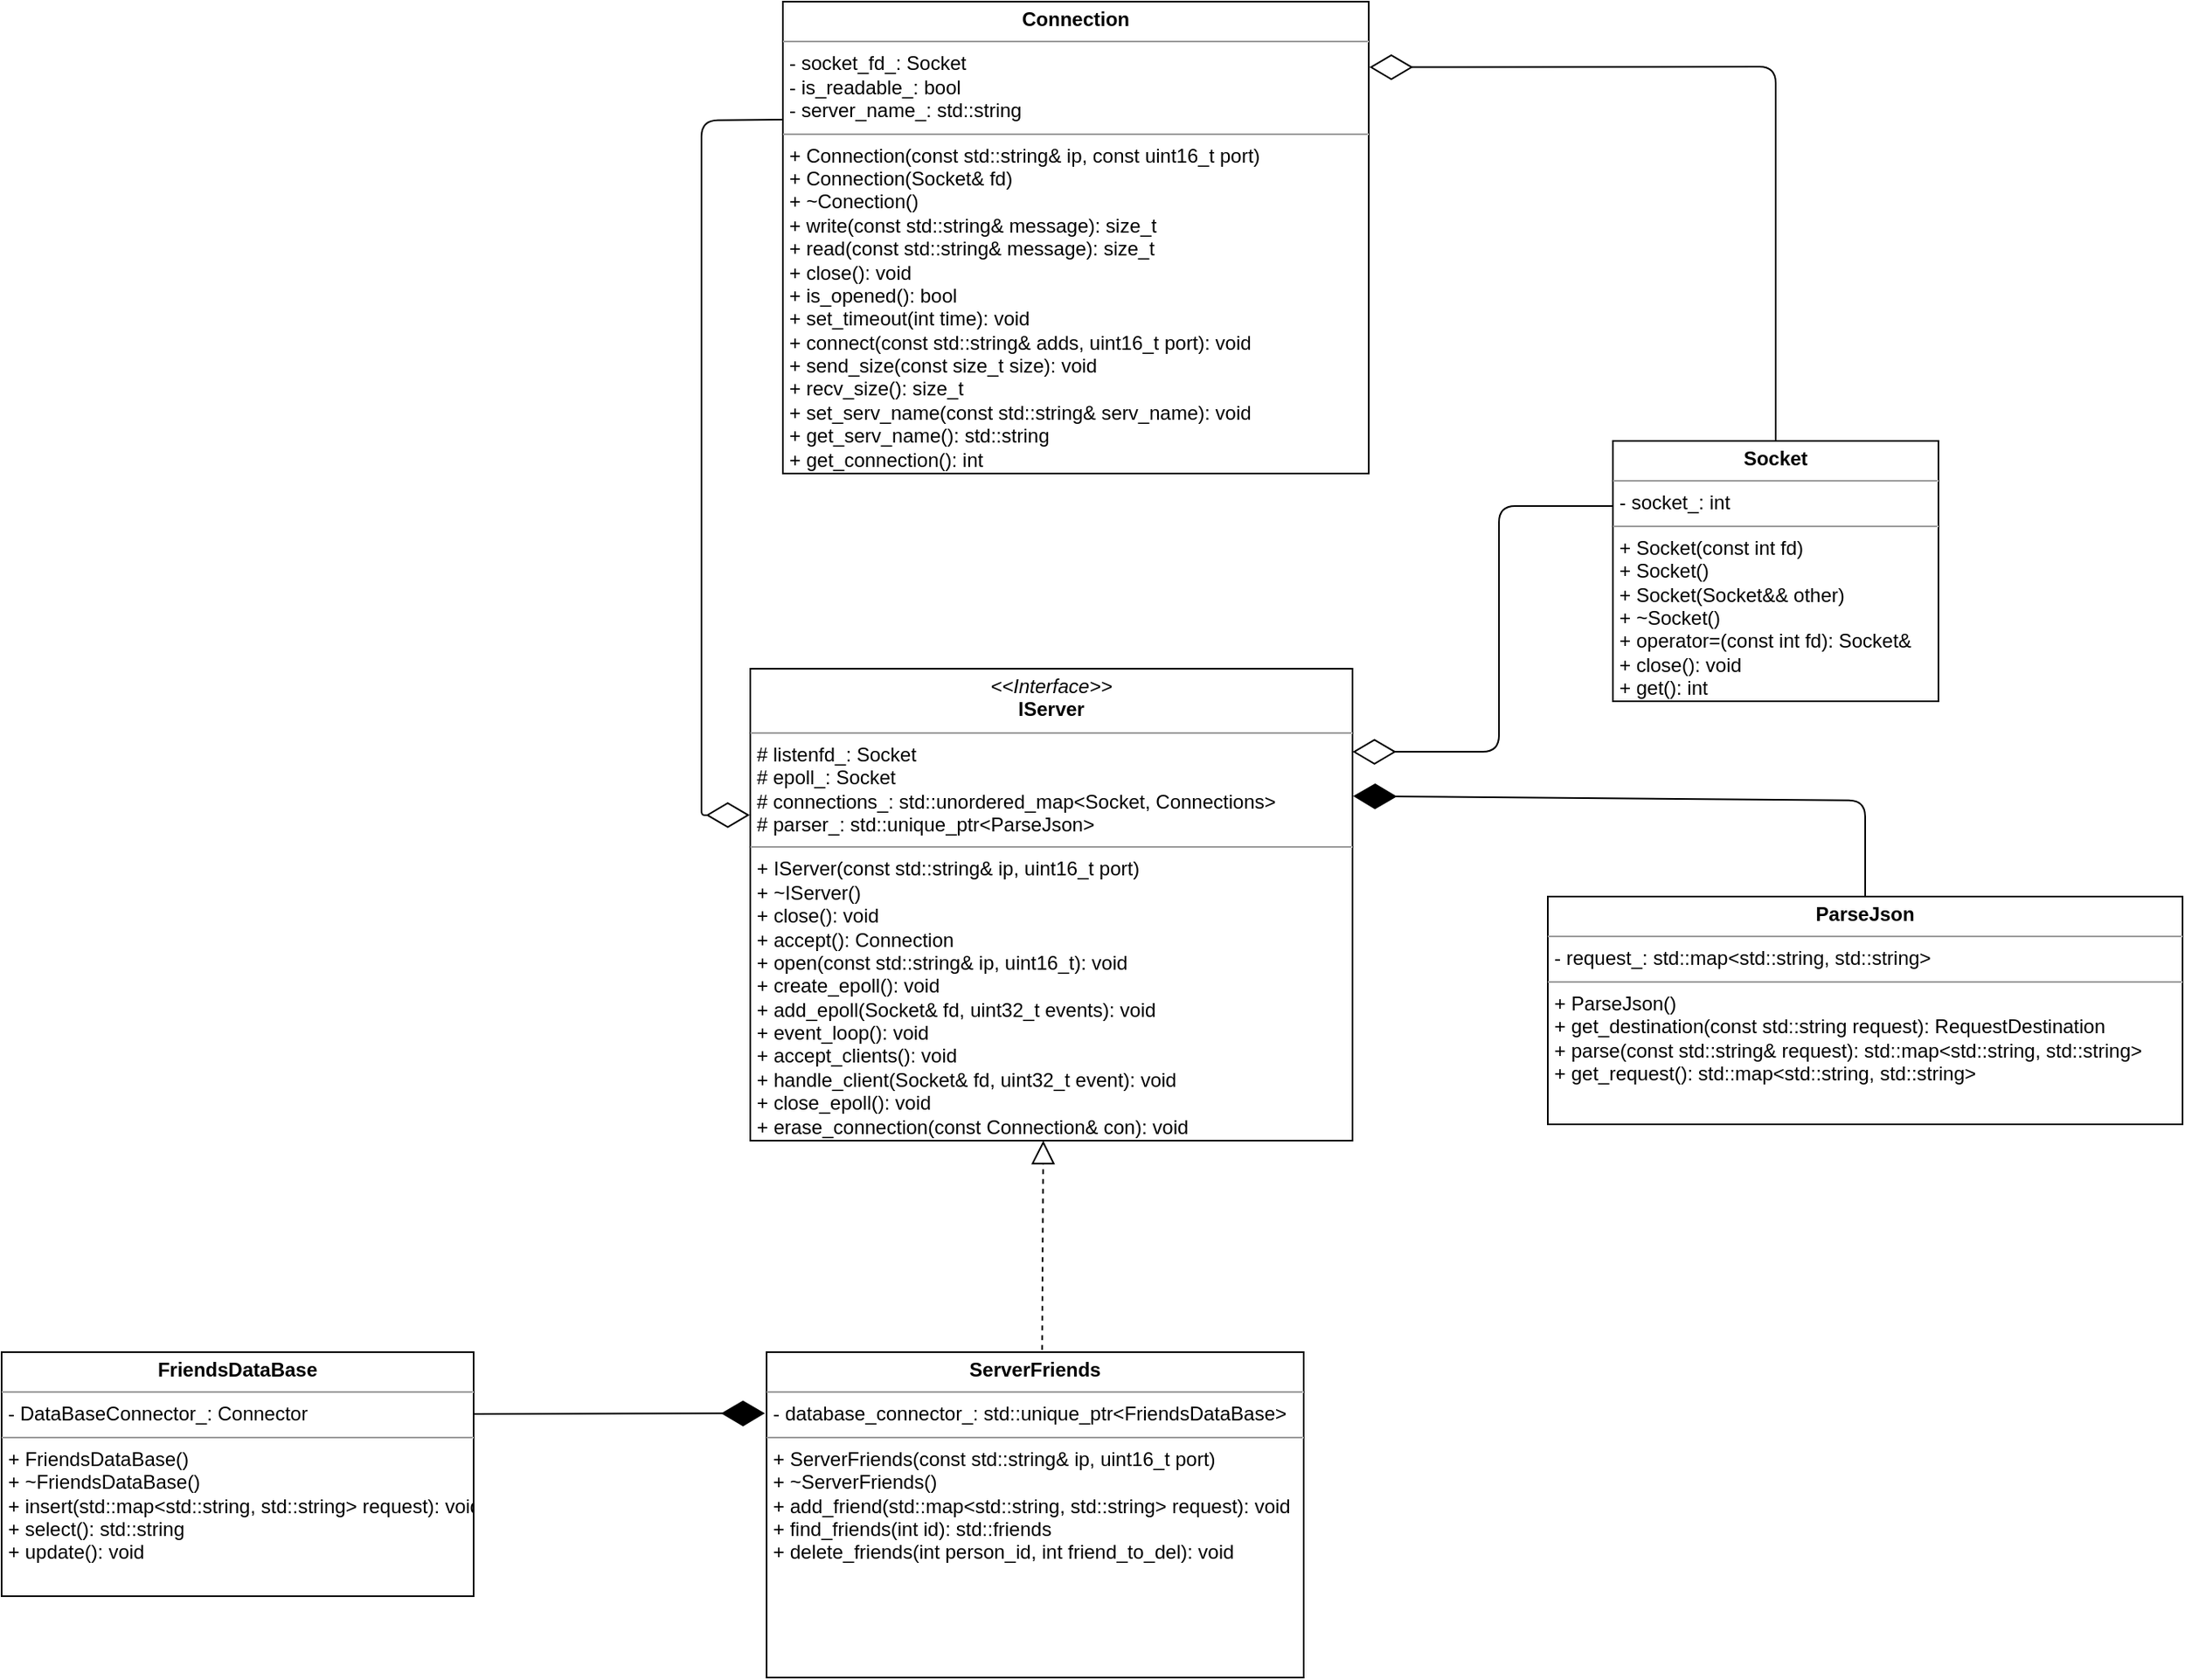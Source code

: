 <mxfile version="13.9.5" type="device"><diagram id="cDQZtcKPrrmp4o1XiR6e" name="Page-1"><mxGraphModel dx="2047" dy="2933" grid="1" gridSize="10" guides="1" tooltips="1" connect="1" arrows="1" fold="1" page="1" pageScale="1" pageWidth="827" pageHeight="1169" math="0" shadow="0"><root><mxCell id="0"/><mxCell id="1" parent="0"/><mxCell id="X7seYq4cWkLpjbWfbuN_-1" value="&lt;p style=&quot;margin: 0px ; margin-top: 4px ; text-align: center&quot;&gt;&lt;i&gt;&amp;lt;&amp;lt;Interface&amp;gt;&amp;gt;&lt;/i&gt;&lt;br&gt;&lt;b&gt;IServer&lt;/b&gt;&lt;/p&gt;&lt;hr size=&quot;1&quot;&gt;&lt;p style=&quot;margin: 0px ; margin-left: 4px&quot;&gt;# listenfd_: Socket&lt;br&gt;# epoll_: Socket&lt;/p&gt;&lt;p style=&quot;margin: 0px ; margin-left: 4px&quot;&gt;# connections_: std::unordered_map&amp;lt;Socket, Connections&amp;gt;&lt;/p&gt;&lt;p style=&quot;margin: 0px ; margin-left: 4px&quot;&gt;# parser_: std::unique_ptr&amp;lt;ParseJson&amp;gt;&lt;/p&gt;&lt;hr size=&quot;1&quot;&gt;&lt;p style=&quot;margin: 0px ; margin-left: 4px&quot;&gt;+ IServer(const std::string&amp;amp; ip, uint16_t port)&lt;/p&gt;&lt;p style=&quot;margin: 0px ; margin-left: 4px&quot;&gt;+ ~IServer()&lt;/p&gt;&lt;p style=&quot;margin: 0px ; margin-left: 4px&quot;&gt;+ close(): void&lt;br&gt;+ accept(): Connection&lt;/p&gt;&lt;p style=&quot;margin: 0px ; margin-left: 4px&quot;&gt;+ open(const std::string&amp;amp; ip, uint16_t): void&lt;/p&gt;&lt;p style=&quot;margin: 0px ; margin-left: 4px&quot;&gt;+ create_epoll(): void&lt;/p&gt;&lt;p style=&quot;margin: 0px ; margin-left: 4px&quot;&gt;+ add_epoll(Socket&amp;amp; fd, uint32_t events): void&lt;/p&gt;&lt;p style=&quot;margin: 0px ; margin-left: 4px&quot;&gt;+ event_loop(): void&lt;/p&gt;&lt;p style=&quot;margin: 0px ; margin-left: 4px&quot;&gt;+ accept_clients(): void&lt;/p&gt;&lt;p style=&quot;margin: 0px ; margin-left: 4px&quot;&gt;+ handle_client(Socket&amp;amp; fd, uint32_t event): void&lt;/p&gt;&lt;p style=&quot;margin: 0px ; margin-left: 4px&quot;&gt;+ close_epoll(): void&lt;/p&gt;&lt;p style=&quot;margin: 0px ; margin-left: 4px&quot;&gt;+ erase_connection(const Connection&amp;amp; con): void&lt;/p&gt;&lt;p style=&quot;margin: 0px ; margin-left: 4px&quot;&gt;+ modify_epoll(Socket&amp;amp; fd, uint32_t events): void&lt;/p&gt;" style="verticalAlign=top;align=left;overflow=fill;fontSize=12;fontFamily=Helvetica;html=1;" vertex="1" parent="1"><mxGeometry x="220" y="150" width="370" height="290" as="geometry"/></mxCell><mxCell id="X7seYq4cWkLpjbWfbuN_-6" value="&lt;p style=&quot;margin: 0px ; margin-top: 4px ; text-align: center&quot;&gt;&lt;b&gt;Socket&lt;/b&gt;&lt;/p&gt;&lt;hr size=&quot;1&quot;&gt;&lt;p style=&quot;margin: 0px ; margin-left: 4px&quot;&gt;- socket_: int&lt;/p&gt;&lt;hr size=&quot;1&quot;&gt;&lt;p style=&quot;margin: 0px ; margin-left: 4px&quot;&gt;+ Socket(const int fd)&lt;/p&gt;&lt;p style=&quot;margin: 0px ; margin-left: 4px&quot;&gt;+ Socket()&lt;/p&gt;&lt;p style=&quot;margin: 0px ; margin-left: 4px&quot;&gt;+ Socket(Socket&amp;amp;&amp;amp; other)&lt;/p&gt;&lt;p style=&quot;margin: 0px ; margin-left: 4px&quot;&gt;+ ~Socket()&lt;/p&gt;&lt;p style=&quot;margin: 0px ; margin-left: 4px&quot;&gt;+ operator=(const int fd): Socket&amp;amp;&lt;/p&gt;&lt;p style=&quot;margin: 0px ; margin-left: 4px&quot;&gt;+ close(): void&lt;/p&gt;&lt;p style=&quot;margin: 0px ; margin-left: 4px&quot;&gt;+ get(): int&lt;/p&gt;" style="verticalAlign=top;align=left;overflow=fill;fontSize=12;fontFamily=Helvetica;html=1;" vertex="1" parent="1"><mxGeometry x="750" y="10" width="200" height="160" as="geometry"/></mxCell><mxCell id="X7seYq4cWkLpjbWfbuN_-7" value="&lt;p style=&quot;margin: 0px ; margin-top: 4px ; text-align: center&quot;&gt;&lt;b&gt;ParseJson&lt;/b&gt;&lt;/p&gt;&lt;hr size=&quot;1&quot;&gt;&lt;p style=&quot;margin: 0px ; margin-left: 4px&quot;&gt;- request_: std::map&amp;lt;std::string, std::string&amp;gt;&lt;/p&gt;&lt;hr size=&quot;1&quot;&gt;&lt;p style=&quot;margin: 0px ; margin-left: 4px&quot;&gt;+ ParseJson()&lt;/p&gt;&lt;p style=&quot;margin: 0px ; margin-left: 4px&quot;&gt;+ get_destination(const std::string request): RequestDestination&lt;/p&gt;&lt;p style=&quot;margin: 0px ; margin-left: 4px&quot;&gt;+ parse(const std::string&amp;amp; request): std::map&amp;lt;std::string, std::string&amp;gt;&lt;/p&gt;&lt;p style=&quot;margin: 0px ; margin-left: 4px&quot;&gt;+ get_request(): std::map&amp;lt;std::string, std::string&amp;gt;&lt;/p&gt;" style="verticalAlign=top;align=left;overflow=fill;fontSize=12;fontFamily=Helvetica;html=1;" vertex="1" parent="1"><mxGeometry x="710" y="290" width="390" height="140" as="geometry"/></mxCell><mxCell id="X7seYq4cWkLpjbWfbuN_-9" value="" style="endArrow=diamondThin;endFill=0;endSize=24;html=1;entryX=1;entryY=0.176;entryDx=0;entryDy=0;entryPerimeter=0;exitX=0;exitY=0.25;exitDx=0;exitDy=0;" edge="1" parent="1" source="X7seYq4cWkLpjbWfbuN_-6" target="X7seYq4cWkLpjbWfbuN_-1"><mxGeometry width="160" relative="1" as="geometry"><mxPoint x="680" y="201" as="sourcePoint"/><mxPoint x="650" y="230" as="targetPoint"/><Array as="points"><mxPoint x="680" y="50"/><mxPoint x="680" y="201"/></Array></mxGeometry></mxCell><mxCell id="X7seYq4cWkLpjbWfbuN_-10" value="" style="endArrow=diamondThin;endFill=1;endSize=24;html=1;exitX=0.5;exitY=0;exitDx=0;exitDy=0;entryX=1.001;entryY=0.27;entryDx=0;entryDy=0;entryPerimeter=0;" edge="1" parent="1" source="X7seYq4cWkLpjbWfbuN_-7" target="X7seYq4cWkLpjbWfbuN_-1"><mxGeometry width="160" relative="1" as="geometry"><mxPoint x="770" y="220" as="sourcePoint"/><mxPoint x="593" y="231" as="targetPoint"/><Array as="points"><mxPoint x="905" y="231"/></Array></mxGeometry></mxCell><mxCell id="X7seYq4cWkLpjbWfbuN_-11" value="&lt;p style=&quot;margin: 0px ; margin-top: 4px ; text-align: center&quot;&gt;&lt;b&gt;Connection&lt;/b&gt;&lt;/p&gt;&lt;hr size=&quot;1&quot;&gt;&lt;p style=&quot;margin: 0px ; margin-left: 4px&quot;&gt;- socket_fd_: Socket&lt;/p&gt;&lt;p style=&quot;margin: 0px ; margin-left: 4px&quot;&gt;- is_readable_: bool&lt;/p&gt;&lt;p style=&quot;margin: 0px ; margin-left: 4px&quot;&gt;- server_name_: std::string&lt;/p&gt;&lt;hr size=&quot;1&quot;&gt;&lt;p style=&quot;margin: 0px ; margin-left: 4px&quot;&gt;+ Connection(const std::string&amp;amp; ip, const uint16_t port)&lt;/p&gt;&lt;p style=&quot;margin: 0px ; margin-left: 4px&quot;&gt;+ Connection(Socket&amp;amp; fd)&lt;/p&gt;&lt;p style=&quot;margin: 0px ; margin-left: 4px&quot;&gt;+ ~Conection()&lt;/p&gt;&lt;p style=&quot;margin: 0px ; margin-left: 4px&quot;&gt;+ write(const std::string&amp;amp; message): size_t&lt;/p&gt;&lt;p style=&quot;margin: 0px ; margin-left: 4px&quot;&gt;+ read(const std::string&amp;amp; message): size_t&lt;/p&gt;&lt;p style=&quot;margin: 0px ; margin-left: 4px&quot;&gt;+ close(): void&lt;/p&gt;&lt;p style=&quot;margin: 0px ; margin-left: 4px&quot;&gt;+ is_opened(): bool&lt;/p&gt;&lt;p style=&quot;margin: 0px ; margin-left: 4px&quot;&gt;+ set_timeout(int time): void&lt;/p&gt;&lt;p style=&quot;margin: 0px ; margin-left: 4px&quot;&gt;+ connect(const std::string&amp;amp; adds, uint16_t port): void&lt;/p&gt;&lt;p style=&quot;margin: 0px ; margin-left: 4px&quot;&gt;+ send_size(const size_t size): void&lt;/p&gt;&lt;p style=&quot;margin: 0px ; margin-left: 4px&quot;&gt;+ recv_size(): size_t&lt;/p&gt;&lt;p style=&quot;margin: 0px ; margin-left: 4px&quot;&gt;+ set_serv_name(const std::string&amp;amp; serv_name): void&lt;/p&gt;&lt;p style=&quot;margin: 0px ; margin-left: 4px&quot;&gt;+ get_serv_name(): std::string&lt;/p&gt;&lt;p style=&quot;margin: 0px ; margin-left: 4px&quot;&gt;+ get_connection(): int&lt;/p&gt;" style="verticalAlign=top;align=left;overflow=fill;fontSize=12;fontFamily=Helvetica;html=1;" vertex="1" parent="1"><mxGeometry x="240" y="-260" width="360" height="290" as="geometry"/></mxCell><mxCell id="X7seYq4cWkLpjbWfbuN_-12" value="" style="endArrow=diamondThin;endFill=0;endSize=24;html=1;exitX=0.5;exitY=0;exitDx=0;exitDy=0;entryX=1.001;entryY=0.139;entryDx=0;entryDy=0;entryPerimeter=0;" edge="1" parent="1" source="X7seYq4cWkLpjbWfbuN_-6" target="X7seYq4cWkLpjbWfbuN_-11"><mxGeometry width="160" relative="1" as="geometry"><mxPoint x="790" y="-140" as="sourcePoint"/><mxPoint x="850" y="-260" as="targetPoint"/><Array as="points"><mxPoint x="850" y="-220"/></Array></mxGeometry></mxCell><mxCell id="X7seYq4cWkLpjbWfbuN_-13" value="" style="endArrow=diamondThin;endFill=0;endSize=24;html=1;exitX=0;exitY=0.25;exitDx=0;exitDy=0;entryX=-0.001;entryY=0.31;entryDx=0;entryDy=0;entryPerimeter=0;" edge="1" parent="1" source="X7seYq4cWkLpjbWfbuN_-11" target="X7seYq4cWkLpjbWfbuN_-1"><mxGeometry width="160" relative="1" as="geometry"><mxPoint x="210" y="-210" as="sourcePoint"/><mxPoint x="210" y="20" as="targetPoint"/><Array as="points"><mxPoint x="190" y="-187"/><mxPoint x="190" y="-110"/><mxPoint x="190" y="80"/><mxPoint x="190" y="230"/><mxPoint x="190" y="240"/></Array></mxGeometry></mxCell><mxCell id="X7seYq4cWkLpjbWfbuN_-14" value="&lt;p style=&quot;margin: 0px ; margin-top: 4px ; text-align: center&quot;&gt;&lt;b&gt;FriendsDataBase&lt;/b&gt;&lt;/p&gt;&lt;hr size=&quot;1&quot;&gt;&lt;p style=&quot;margin: 0px ; margin-left: 4px&quot;&gt;- DataBaseConnector_: Connector&amp;nbsp;&lt;/p&gt;&lt;hr size=&quot;1&quot;&gt;&lt;p style=&quot;margin: 0px ; margin-left: 4px&quot;&gt;+ FriendsDataBase()&lt;/p&gt;&lt;p style=&quot;margin: 0px ; margin-left: 4px&quot;&gt;+ ~FriendsDataBase()&lt;/p&gt;&lt;p style=&quot;margin: 0px ; margin-left: 4px&quot;&gt;+ insert(std::map&amp;lt;std::string, std::string&amp;gt; request): void&lt;/p&gt;&lt;p style=&quot;margin: 0px ; margin-left: 4px&quot;&gt;+ select(): std::string&lt;/p&gt;&lt;p style=&quot;margin: 0px ; margin-left: 4px&quot;&gt;+ update(): void&lt;/p&gt;" style="verticalAlign=top;align=left;overflow=fill;fontSize=12;fontFamily=Helvetica;html=1;" vertex="1" parent="1"><mxGeometry x="-240" y="570" width="290" height="150" as="geometry"/></mxCell><mxCell id="X7seYq4cWkLpjbWfbuN_-15" value="&lt;p style=&quot;margin: 0px ; margin-top: 4px ; text-align: center&quot;&gt;&lt;b&gt;ServerFriends&lt;/b&gt;&lt;/p&gt;&lt;hr size=&quot;1&quot;&gt;&lt;p style=&quot;margin: 0px ; margin-left: 4px&quot;&gt;- database_connector_: std::unique_ptr&amp;lt;FriendsDataBase&amp;gt;&lt;/p&gt;&lt;hr size=&quot;1&quot;&gt;&lt;p style=&quot;margin: 0px ; margin-left: 4px&quot;&gt;+ ServerFriends(const std::string&amp;amp; ip, uint16_t port)&lt;/p&gt;&lt;p style=&quot;margin: 0px ; margin-left: 4px&quot;&gt;+ ~ServerFriends()&lt;/p&gt;&lt;p style=&quot;margin: 0px ; margin-left: 4px&quot;&gt;+ add_friend(std::map&amp;lt;std::string, std::string&amp;gt; request): void&lt;/p&gt;&lt;p style=&quot;margin: 0px ; margin-left: 4px&quot;&gt;+ find_friends(int id): std::friends&lt;/p&gt;&lt;p style=&quot;margin: 0px ; margin-left: 4px&quot;&gt;+ delete_friends(int person_id, int friend_to_del): void&lt;/p&gt;" style="verticalAlign=top;align=left;overflow=fill;fontSize=12;fontFamily=Helvetica;html=1;" vertex="1" parent="1"><mxGeometry x="230" y="570" width="330" height="200" as="geometry"/></mxCell><mxCell id="X7seYq4cWkLpjbWfbuN_-16" value="" style="endArrow=block;dashed=1;endFill=0;endSize=12;html=1;exitX=0.513;exitY=-0.007;exitDx=0;exitDy=0;exitPerimeter=0;" edge="1" parent="1" source="X7seYq4cWkLpjbWfbuN_-15"><mxGeometry width="160" relative="1" as="geometry"><mxPoint x="400" y="560" as="sourcePoint"/><mxPoint x="400" y="440" as="targetPoint"/></mxGeometry></mxCell><mxCell id="X7seYq4cWkLpjbWfbuN_-17" value="" style="endArrow=diamondThin;endFill=1;endSize=24;html=1;entryX=-0.003;entryY=0.188;entryDx=0;entryDy=0;entryPerimeter=0;" edge="1" parent="1" target="X7seYq4cWkLpjbWfbuN_-15"><mxGeometry width="160" relative="1" as="geometry"><mxPoint x="50" y="608" as="sourcePoint"/><mxPoint x="210" y="610" as="targetPoint"/></mxGeometry></mxCell></root></mxGraphModel></diagram></mxfile>